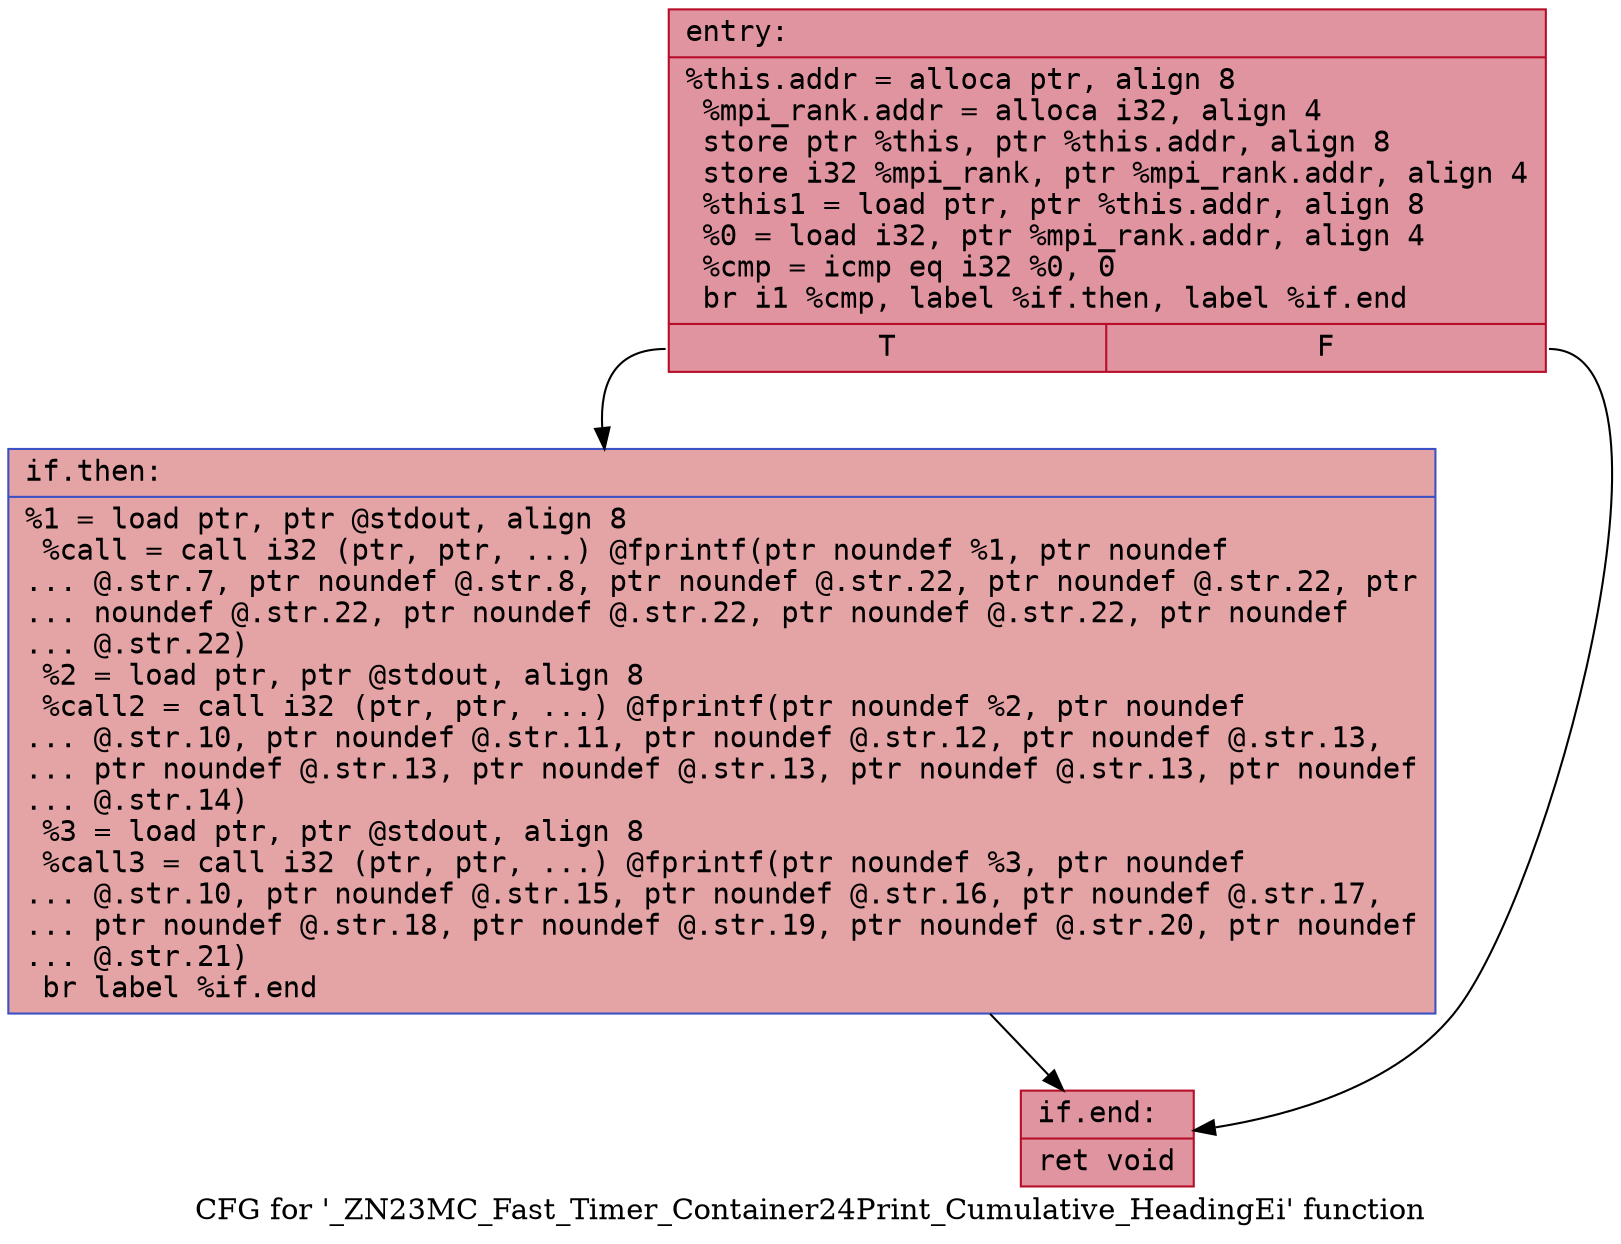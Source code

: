 digraph "CFG for '_ZN23MC_Fast_Timer_Container24Print_Cumulative_HeadingEi' function" {
	label="CFG for '_ZN23MC_Fast_Timer_Container24Print_Cumulative_HeadingEi' function";

	Node0x55feb2d3ce50 [shape=record,color="#b70d28ff", style=filled, fillcolor="#b70d2870" fontname="Courier",label="{entry:\l|  %this.addr = alloca ptr, align 8\l  %mpi_rank.addr = alloca i32, align 4\l  store ptr %this, ptr %this.addr, align 8\l  store i32 %mpi_rank, ptr %mpi_rank.addr, align 4\l  %this1 = load ptr, ptr %this.addr, align 8\l  %0 = load i32, ptr %mpi_rank.addr, align 4\l  %cmp = icmp eq i32 %0, 0\l  br i1 %cmp, label %if.then, label %if.end\l|{<s0>T|<s1>F}}"];
	Node0x55feb2d3ce50:s0 -> Node0x55feb2d3d470[tooltip="entry -> if.then\nProbability 37.50%" ];
	Node0x55feb2d3ce50:s1 -> Node0x55feb2d3d4e0[tooltip="entry -> if.end\nProbability 62.50%" ];
	Node0x55feb2d3d470 [shape=record,color="#3d50c3ff", style=filled, fillcolor="#c32e3170" fontname="Courier",label="{if.then:\l|  %1 = load ptr, ptr @stdout, align 8\l  %call = call i32 (ptr, ptr, ...) @fprintf(ptr noundef %1, ptr noundef\l... @.str.7, ptr noundef @.str.8, ptr noundef @.str.22, ptr noundef @.str.22, ptr\l... noundef @.str.22, ptr noundef @.str.22, ptr noundef @.str.22, ptr noundef\l... @.str.22)\l  %2 = load ptr, ptr @stdout, align 8\l  %call2 = call i32 (ptr, ptr, ...) @fprintf(ptr noundef %2, ptr noundef\l... @.str.10, ptr noundef @.str.11, ptr noundef @.str.12, ptr noundef @.str.13,\l... ptr noundef @.str.13, ptr noundef @.str.13, ptr noundef @.str.13, ptr noundef\l... @.str.14)\l  %3 = load ptr, ptr @stdout, align 8\l  %call3 = call i32 (ptr, ptr, ...) @fprintf(ptr noundef %3, ptr noundef\l... @.str.10, ptr noundef @.str.15, ptr noundef @.str.16, ptr noundef @.str.17,\l... ptr noundef @.str.18, ptr noundef @.str.19, ptr noundef @.str.20, ptr noundef\l... @.str.21)\l  br label %if.end\l}"];
	Node0x55feb2d3d470 -> Node0x55feb2d3d4e0[tooltip="if.then -> if.end\nProbability 100.00%" ];
	Node0x55feb2d3d4e0 [shape=record,color="#b70d28ff", style=filled, fillcolor="#b70d2870" fontname="Courier",label="{if.end:\l|  ret void\l}"];
}

